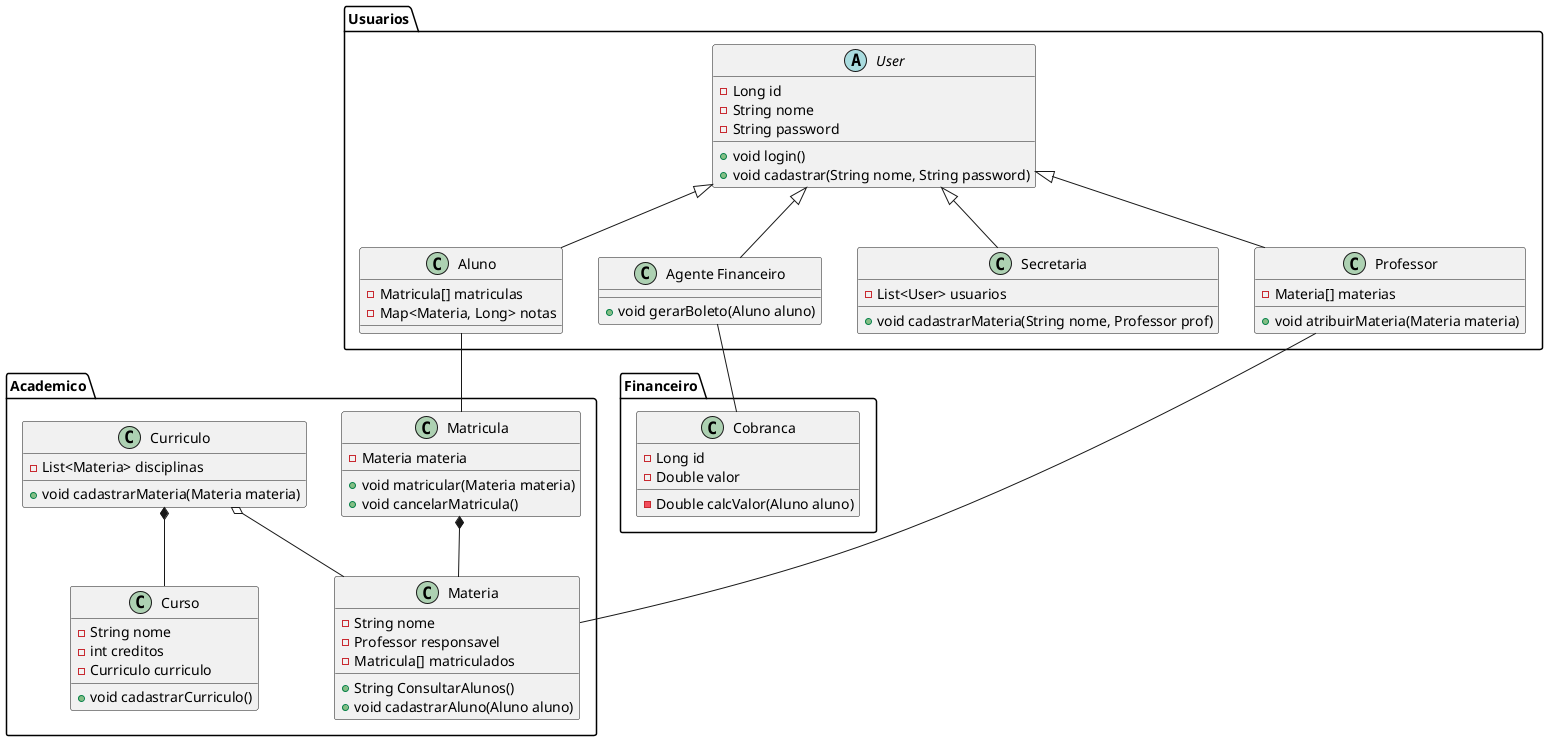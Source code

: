@startuml diagramaDeClasse


package "Usuarios"{
    User <|-- Aluno
    User <|-- Prof
    User <|-- Sec
    User <|-- Cobrador

    abstract class "User"{ 
        -Long id 
        -String nome 
        -String password

        +void login()
        +void cadastrar(String nome, String password)
    }

    class "Aluno"{ 
        -Matricula[] matriculas 
        -Map<Materia, Long> notas
    }

    class "Professor" as Prof{
        -Materia[] materias
        +void atribuirMateria(Materia materia)
    }

    class "Secretaria" as Sec{
        -List<User> usuarios

        +void cadastrarMateria(String nome, Professor prof)
    }

    class "Agente Financeiro" as Cobrador{
        +void gerarBoleto(Aluno aluno)
    }

}

package "Academico"{
    Matricula *-- Materia
    Materia -- Prof
    Aluno -- Matricula
    Curriculo *-- Curso
    Curriculo o-- Materia

    class "Materia" { 
        -String nome 
        -Professor responsavel 
        -Matricula[] matriculados

        +String ConsultarAlunos()
        +void cadastrarAluno(Aluno aluno) 
    }

    class "Matricula"{
        -Materia materia 

        +void matricular(Materia materia) 
        +void cancelarMatricula() 
    }

    class "Curso"{
        -String nome
        -int creditos
        -Curriculo curriculo

        +void cadastrarCurriculo()
    }

    class "Curriculo"{
        -List<Materia> disciplinas
        +void cadastrarMateria(Materia materia)
    }
}

package "Financeiro"{ 
    Cobrador -- Cobranca

    class "Cobranca"{
        -Long id
        -Double valor

        -Double calcValor(Aluno aluno)
    } 
}


@enduml